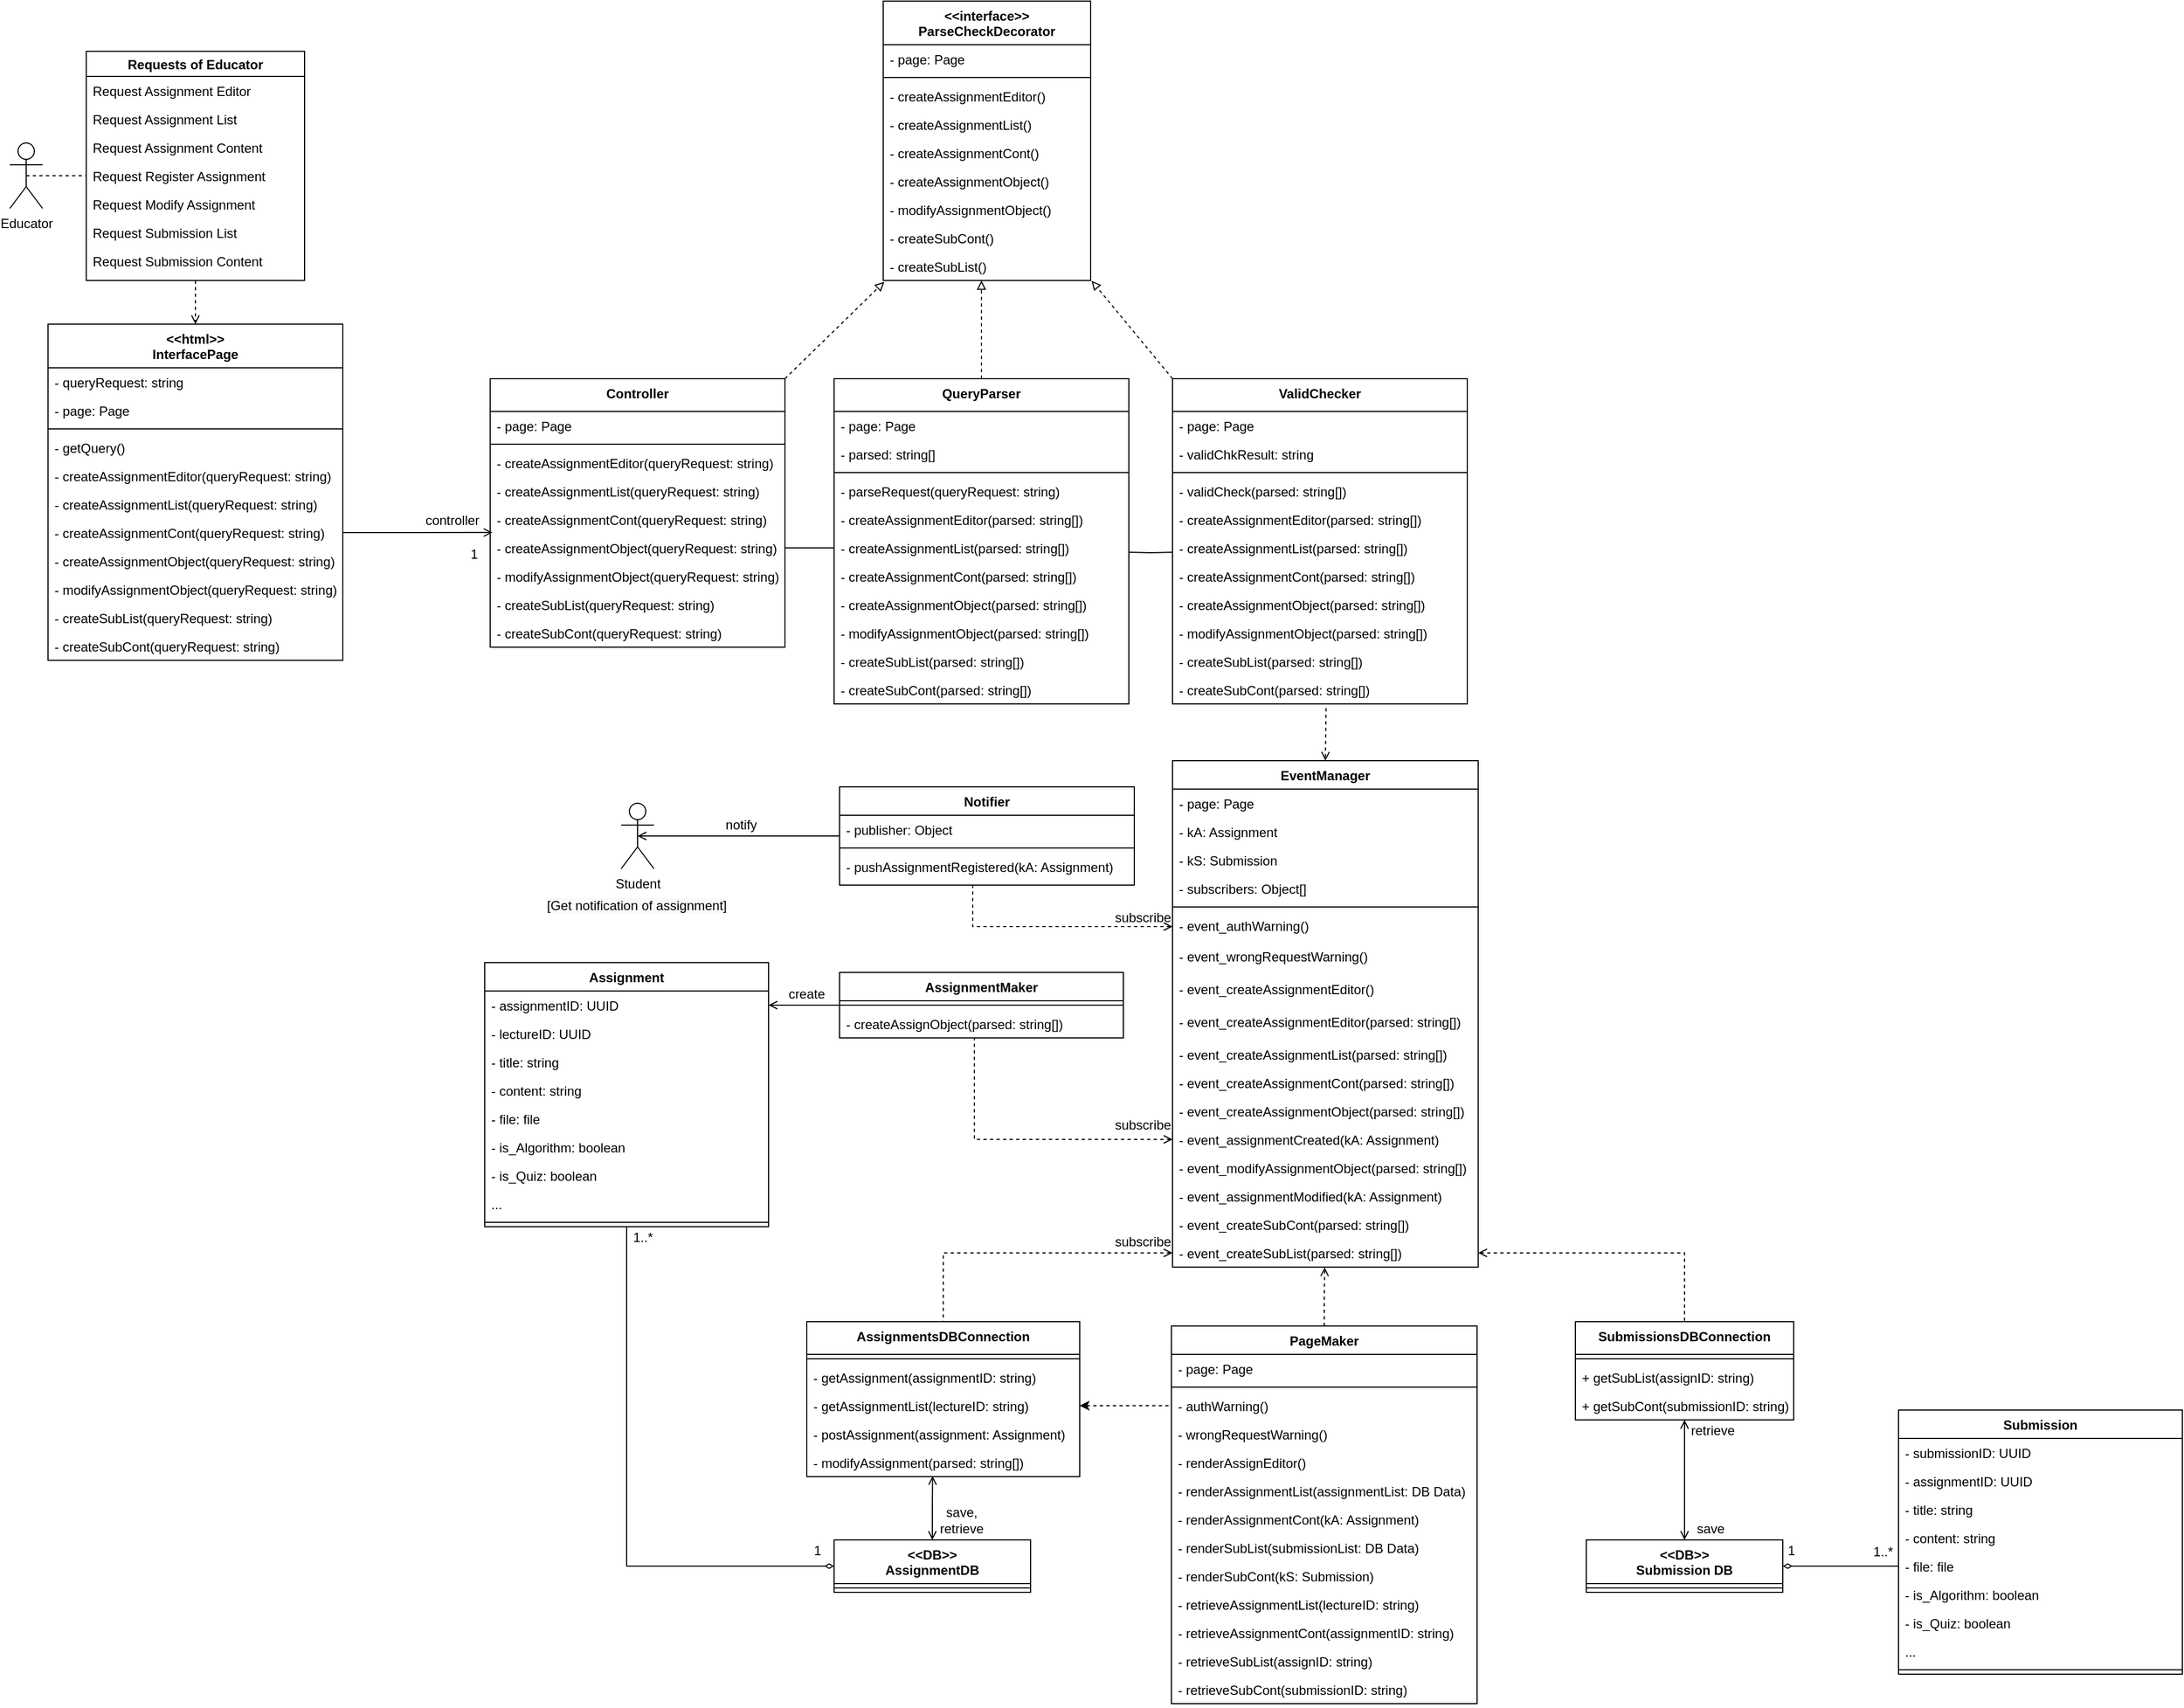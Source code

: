 <mxfile version="14.6.13" type="device"><diagram id="YKQjZgMVosB-LIqgm27k" name="Page-1"><mxGraphModel dx="1038" dy="580" grid="1" gridSize="10" guides="1" tooltips="1" connect="1" arrows="1" fold="1" page="1" pageScale="1" pageWidth="827" pageHeight="1169" background="#FFFFFF" math="0" shadow="0"><root><mxCell id="0"/><mxCell id="1" parent="0"/><mxCell id="OreXchUpHHDiPypTaM_0-38" value="" style="group" vertex="1" connectable="0" parent="1"><mxGeometry x="20" y="76" width="270" height="210" as="geometry"/></mxCell><mxCell id="OreXchUpHHDiPypTaM_0-17" value="Educator" style="shape=umlActor;verticalLabelPosition=bottom;verticalAlign=top;html=1;outlineConnect=0;" vertex="1" parent="OreXchUpHHDiPypTaM_0-38"><mxGeometry y="84" width="30" height="60" as="geometry"/></mxCell><mxCell id="OreXchUpHHDiPypTaM_0-22" value="Requests of Educator" style="swimlane;" vertex="1" parent="OreXchUpHHDiPypTaM_0-38"><mxGeometry x="70" width="200" height="210" as="geometry"/></mxCell><mxCell id="OreXchUpHHDiPypTaM_0-25" value="Request Assignment Editor" style="text;strokeColor=none;fillColor=none;align=left;verticalAlign=top;spacingLeft=4;spacingRight=4;overflow=hidden;rotatable=0;points=[[0,0.5],[1,0.5]];portConstraint=eastwest;" vertex="1" parent="OreXchUpHHDiPypTaM_0-22"><mxGeometry y="23" width="180" height="26" as="geometry"/></mxCell><mxCell id="OreXchUpHHDiPypTaM_0-29" value="Request Assignment List" style="text;strokeColor=none;fillColor=none;align=left;verticalAlign=top;spacingLeft=4;spacingRight=4;overflow=hidden;rotatable=0;points=[[0,0.5],[1,0.5]];portConstraint=eastwest;" vertex="1" parent="OreXchUpHHDiPypTaM_0-22"><mxGeometry y="49" width="180" height="26" as="geometry"/></mxCell><mxCell id="OreXchUpHHDiPypTaM_0-30" value="Request Assignment Content" style="text;strokeColor=none;fillColor=none;align=left;verticalAlign=top;spacingLeft=4;spacingRight=4;overflow=hidden;rotatable=0;points=[[0,0.5],[1,0.5]];portConstraint=eastwest;" vertex="1" parent="OreXchUpHHDiPypTaM_0-22"><mxGeometry y="75" width="180" height="26" as="geometry"/></mxCell><mxCell id="OreXchUpHHDiPypTaM_0-32" value="Request Modify Assignment" style="text;strokeColor=none;fillColor=none;align=left;verticalAlign=top;spacingLeft=4;spacingRight=4;overflow=hidden;rotatable=0;points=[[0,0.5],[1,0.5]];portConstraint=eastwest;" vertex="1" parent="OreXchUpHHDiPypTaM_0-22"><mxGeometry y="127" width="180" height="26" as="geometry"/></mxCell><mxCell id="OreXchUpHHDiPypTaM_0-33" value="Request Submission List" style="text;strokeColor=none;fillColor=none;align=left;verticalAlign=top;spacingLeft=4;spacingRight=4;overflow=hidden;rotatable=0;points=[[0,0.5],[1,0.5]];portConstraint=eastwest;" vertex="1" parent="OreXchUpHHDiPypTaM_0-22"><mxGeometry y="153" width="180" height="26" as="geometry"/></mxCell><mxCell id="OreXchUpHHDiPypTaM_0-34" value="Request Submission Content" style="text;strokeColor=none;fillColor=none;align=left;verticalAlign=top;spacingLeft=4;spacingRight=4;overflow=hidden;rotatable=0;points=[[0,0.5],[1,0.5]];portConstraint=eastwest;" vertex="1" parent="OreXchUpHHDiPypTaM_0-22"><mxGeometry y="179" width="180" height="26" as="geometry"/></mxCell><mxCell id="OreXchUpHHDiPypTaM_0-35" value="Request Register Assignment" style="text;strokeColor=none;fillColor=none;align=left;verticalAlign=top;spacingLeft=4;spacingRight=4;overflow=hidden;rotatable=0;points=[[0,0.5],[1,0.5]];portConstraint=eastwest;" vertex="1" parent="OreXchUpHHDiPypTaM_0-22"><mxGeometry y="101" width="180" height="26" as="geometry"/></mxCell><mxCell id="OreXchUpHHDiPypTaM_0-36" style="edgeStyle=orthogonalEdgeStyle;rounded=0;orthogonalLoop=1;jettySize=auto;html=1;exitX=0.5;exitY=0.5;exitDx=0;exitDy=0;exitPerimeter=0;endArrow=none;endFill=0;dashed=1;" edge="1" parent="OreXchUpHHDiPypTaM_0-38" source="OreXchUpHHDiPypTaM_0-17" target="OreXchUpHHDiPypTaM_0-35"><mxGeometry relative="1" as="geometry"/></mxCell><mxCell id="OreXchUpHHDiPypTaM_0-67" value="&lt;&lt;html&gt;&gt;&#10;InterfacePage" style="swimlane;fontStyle=1;align=center;verticalAlign=top;childLayout=stackLayout;horizontal=1;startSize=40;horizontalStack=0;resizeParent=1;resizeParentMax=0;resizeLast=0;collapsible=1;marginBottom=0;" vertex="1" parent="1"><mxGeometry x="55" y="326" width="270" height="308" as="geometry"/></mxCell><mxCell id="OreXchUpHHDiPypTaM_0-68" value="- queryRequest: string" style="text;strokeColor=none;fillColor=none;align=left;verticalAlign=top;spacingLeft=4;spacingRight=4;overflow=hidden;rotatable=0;points=[[0,0.5],[1,0.5]];portConstraint=eastwest;" vertex="1" parent="OreXchUpHHDiPypTaM_0-67"><mxGeometry y="40" width="270" height="26" as="geometry"/></mxCell><mxCell id="OreXchUpHHDiPypTaM_0-69" value="- page: Page" style="text;strokeColor=none;fillColor=none;align=left;verticalAlign=top;spacingLeft=4;spacingRight=4;overflow=hidden;rotatable=0;points=[[0,0.5],[1,0.5]];portConstraint=eastwest;" vertex="1" parent="OreXchUpHHDiPypTaM_0-67"><mxGeometry y="66" width="270" height="26" as="geometry"/></mxCell><mxCell id="OreXchUpHHDiPypTaM_0-70" value="" style="line;strokeWidth=1;fillColor=none;align=left;verticalAlign=middle;spacingTop=-1;spacingLeft=3;spacingRight=3;rotatable=0;labelPosition=right;points=[];portConstraint=eastwest;" vertex="1" parent="OreXchUpHHDiPypTaM_0-67"><mxGeometry y="92" width="270" height="8" as="geometry"/></mxCell><mxCell id="OreXchUpHHDiPypTaM_0-71" value="- getQuery()" style="text;strokeColor=none;fillColor=none;align=left;verticalAlign=top;spacingLeft=4;spacingRight=4;overflow=hidden;rotatable=0;points=[[0,0.5],[1,0.5]];portConstraint=eastwest;" vertex="1" parent="OreXchUpHHDiPypTaM_0-67"><mxGeometry y="100" width="270" height="26" as="geometry"/></mxCell><mxCell id="OreXchUpHHDiPypTaM_0-72" value="- createAssignmentEditor(queryRequest: string)" style="text;strokeColor=none;fillColor=none;align=left;verticalAlign=top;spacingLeft=4;spacingRight=4;overflow=hidden;rotatable=0;points=[[0,0.5],[1,0.5]];portConstraint=eastwest;" vertex="1" parent="OreXchUpHHDiPypTaM_0-67"><mxGeometry y="126" width="270" height="26" as="geometry"/></mxCell><mxCell id="OreXchUpHHDiPypTaM_0-74" value="- createAssignmentList(queryRequest: string)" style="text;strokeColor=none;fillColor=none;align=left;verticalAlign=top;spacingLeft=4;spacingRight=4;overflow=hidden;rotatable=0;points=[[0,0.5],[1,0.5]];portConstraint=eastwest;" vertex="1" parent="OreXchUpHHDiPypTaM_0-67"><mxGeometry y="152" width="270" height="26" as="geometry"/></mxCell><mxCell id="OreXchUpHHDiPypTaM_0-75" value="- createAssignmentCont(queryRequest: string)" style="text;strokeColor=none;fillColor=none;align=left;verticalAlign=top;spacingLeft=4;spacingRight=4;overflow=hidden;rotatable=0;points=[[0,0.5],[1,0.5]];portConstraint=eastwest;" vertex="1" parent="OreXchUpHHDiPypTaM_0-67"><mxGeometry y="178" width="270" height="26" as="geometry"/></mxCell><mxCell id="OreXchUpHHDiPypTaM_0-76" value="- createAssignmentObject(queryRequest: string)" style="text;strokeColor=none;fillColor=none;align=left;verticalAlign=top;spacingLeft=4;spacingRight=4;overflow=hidden;rotatable=0;points=[[0,0.5],[1,0.5]];portConstraint=eastwest;" vertex="1" parent="OreXchUpHHDiPypTaM_0-67"><mxGeometry y="204" width="270" height="26" as="geometry"/></mxCell><mxCell id="OreXchUpHHDiPypTaM_0-81" value="- modifyAssignmentObject(queryRequest: string)" style="text;strokeColor=none;fillColor=none;align=left;verticalAlign=top;spacingLeft=4;spacingRight=4;overflow=hidden;rotatable=0;points=[[0,0.5],[1,0.5]];portConstraint=eastwest;" vertex="1" parent="OreXchUpHHDiPypTaM_0-67"><mxGeometry y="230" width="270" height="26" as="geometry"/></mxCell><mxCell id="OreXchUpHHDiPypTaM_0-80" value="- createSubList(queryRequest: string)" style="text;strokeColor=none;fillColor=none;align=left;verticalAlign=top;spacingLeft=4;spacingRight=4;overflow=hidden;rotatable=0;points=[[0,0.5],[1,0.5]];portConstraint=eastwest;" vertex="1" parent="OreXchUpHHDiPypTaM_0-67"><mxGeometry y="256" width="270" height="26" as="geometry"/></mxCell><mxCell id="OreXchUpHHDiPypTaM_0-79" value="- createSubCont(queryRequest: string)" style="text;strokeColor=none;fillColor=none;align=left;verticalAlign=top;spacingLeft=4;spacingRight=4;overflow=hidden;rotatable=0;points=[[0,0.5],[1,0.5]];portConstraint=eastwest;" vertex="1" parent="OreXchUpHHDiPypTaM_0-67"><mxGeometry y="282" width="270" height="26" as="geometry"/></mxCell><mxCell id="OreXchUpHHDiPypTaM_0-84" style="edgeStyle=orthogonalEdgeStyle;rounded=0;orthogonalLoop=1;jettySize=auto;html=1;exitX=0.5;exitY=1;exitDx=0;exitDy=0;entryX=0.5;entryY=0;entryDx=0;entryDy=0;dashed=1;endArrow=open;endFill=0;" edge="1" parent="1" source="OreXchUpHHDiPypTaM_0-22" target="OreXchUpHHDiPypTaM_0-67"><mxGeometry relative="1" as="geometry"/></mxCell><mxCell id="OreXchUpHHDiPypTaM_0-259" style="rounded=0;orthogonalLoop=1;jettySize=auto;html=1;exitX=1;exitY=0;exitDx=0;exitDy=0;entryX=0.005;entryY=1.048;entryDx=0;entryDy=0;entryPerimeter=0;endArrow=block;endFill=0;dashed=1;" edge="1" parent="1" source="OreXchUpHHDiPypTaM_0-108" target="OreXchUpHHDiPypTaM_0-183"><mxGeometry relative="1" as="geometry"/></mxCell><mxCell id="OreXchUpHHDiPypTaM_0-108" value="Controller" style="swimlane;fontStyle=1;align=center;verticalAlign=top;childLayout=stackLayout;horizontal=1;startSize=30;horizontalStack=0;resizeParent=1;resizeParentMax=0;resizeLast=0;collapsible=1;marginBottom=0;" vertex="1" parent="1"><mxGeometry x="460" y="376" width="270" height="246" as="geometry"><mxRectangle x="270" y="650" width="90" height="30" as="alternateBounds"/></mxGeometry></mxCell><mxCell id="OreXchUpHHDiPypTaM_0-110" value="- page: Page" style="text;strokeColor=none;fillColor=none;align=left;verticalAlign=top;spacingLeft=4;spacingRight=4;overflow=hidden;rotatable=0;points=[[0,0.5],[1,0.5]];portConstraint=eastwest;" vertex="1" parent="OreXchUpHHDiPypTaM_0-108"><mxGeometry y="30" width="270" height="26" as="geometry"/></mxCell><mxCell id="OreXchUpHHDiPypTaM_0-111" value="" style="line;strokeWidth=1;fillColor=none;align=left;verticalAlign=middle;spacingTop=-1;spacingLeft=3;spacingRight=3;rotatable=0;labelPosition=right;points=[];portConstraint=eastwest;" vertex="1" parent="OreXchUpHHDiPypTaM_0-108"><mxGeometry y="56" width="270" height="8" as="geometry"/></mxCell><mxCell id="OreXchUpHHDiPypTaM_0-113" value="- createAssignmentEditor(queryRequest: string)" style="text;strokeColor=none;fillColor=none;align=left;verticalAlign=top;spacingLeft=4;spacingRight=4;overflow=hidden;rotatable=0;points=[[0,0.5],[1,0.5]];portConstraint=eastwest;" vertex="1" parent="OreXchUpHHDiPypTaM_0-108"><mxGeometry y="64" width="270" height="26" as="geometry"/></mxCell><mxCell id="OreXchUpHHDiPypTaM_0-114" value="- createAssignmentList(queryRequest: string)" style="text;strokeColor=none;fillColor=none;align=left;verticalAlign=top;spacingLeft=4;spacingRight=4;overflow=hidden;rotatable=0;points=[[0,0.5],[1,0.5]];portConstraint=eastwest;" vertex="1" parent="OreXchUpHHDiPypTaM_0-108"><mxGeometry y="90" width="270" height="26" as="geometry"/></mxCell><mxCell id="OreXchUpHHDiPypTaM_0-115" value="- createAssignmentCont(queryRequest: string)" style="text;strokeColor=none;fillColor=none;align=left;verticalAlign=top;spacingLeft=4;spacingRight=4;overflow=hidden;rotatable=0;points=[[0,0.5],[1,0.5]];portConstraint=eastwest;" vertex="1" parent="OreXchUpHHDiPypTaM_0-108"><mxGeometry y="116" width="270" height="26" as="geometry"/></mxCell><mxCell id="OreXchUpHHDiPypTaM_0-116" value="- createAssignmentObject(queryRequest: string)" style="text;strokeColor=none;fillColor=none;align=left;verticalAlign=top;spacingLeft=4;spacingRight=4;overflow=hidden;rotatable=0;points=[[0,0.5],[1,0.5]];portConstraint=eastwest;" vertex="1" parent="OreXchUpHHDiPypTaM_0-108"><mxGeometry y="142" width="270" height="26" as="geometry"/></mxCell><mxCell id="OreXchUpHHDiPypTaM_0-117" value="- modifyAssignmentObject(queryRequest: string)" style="text;strokeColor=none;fillColor=none;align=left;verticalAlign=top;spacingLeft=4;spacingRight=4;overflow=hidden;rotatable=0;points=[[0,0.5],[1,0.5]];portConstraint=eastwest;" vertex="1" parent="OreXchUpHHDiPypTaM_0-108"><mxGeometry y="168" width="270" height="26" as="geometry"/></mxCell><mxCell id="OreXchUpHHDiPypTaM_0-118" value="- createSubList(queryRequest: string)" style="text;strokeColor=none;fillColor=none;align=left;verticalAlign=top;spacingLeft=4;spacingRight=4;overflow=hidden;rotatable=0;points=[[0,0.5],[1,0.5]];portConstraint=eastwest;" vertex="1" parent="OreXchUpHHDiPypTaM_0-108"><mxGeometry y="194" width="270" height="26" as="geometry"/></mxCell><mxCell id="OreXchUpHHDiPypTaM_0-119" value="- createSubCont(queryRequest: string)" style="text;strokeColor=none;fillColor=none;align=left;verticalAlign=top;spacingLeft=4;spacingRight=4;overflow=hidden;rotatable=0;points=[[0,0.5],[1,0.5]];portConstraint=eastwest;" vertex="1" parent="OreXchUpHHDiPypTaM_0-108"><mxGeometry y="220" width="270" height="26" as="geometry"/></mxCell><mxCell id="OreXchUpHHDiPypTaM_0-260" style="edgeStyle=none;rounded=0;orthogonalLoop=1;jettySize=auto;html=1;exitX=0.5;exitY=0;exitDx=0;exitDy=0;dashed=1;endArrow=block;endFill=0;" edge="1" parent="1" source="OreXchUpHHDiPypTaM_0-127"><mxGeometry relative="1" as="geometry"><mxPoint x="910" y="286" as="targetPoint"/></mxGeometry></mxCell><mxCell id="OreXchUpHHDiPypTaM_0-127" value="QueryParser" style="swimlane;fontStyle=1;align=center;verticalAlign=top;childLayout=stackLayout;horizontal=1;startSize=30;horizontalStack=0;resizeParent=1;resizeParentMax=0;resizeLast=0;collapsible=1;marginBottom=0;" vertex="1" parent="1"><mxGeometry x="775" y="376" width="270" height="298" as="geometry"><mxRectangle x="270" y="650" width="90" height="30" as="alternateBounds"/></mxGeometry></mxCell><mxCell id="OreXchUpHHDiPypTaM_0-128" value="- page: Page" style="text;strokeColor=none;fillColor=none;align=left;verticalAlign=top;spacingLeft=4;spacingRight=4;overflow=hidden;rotatable=0;points=[[0,0.5],[1,0.5]];portConstraint=eastwest;" vertex="1" parent="OreXchUpHHDiPypTaM_0-127"><mxGeometry y="30" width="270" height="26" as="geometry"/></mxCell><mxCell id="OreXchUpHHDiPypTaM_0-138" value="- parsed: string[]" style="text;strokeColor=none;fillColor=none;align=left;verticalAlign=top;spacingLeft=4;spacingRight=4;overflow=hidden;rotatable=0;points=[[0,0.5],[1,0.5]];portConstraint=eastwest;" vertex="1" parent="OreXchUpHHDiPypTaM_0-127"><mxGeometry y="56" width="270" height="26" as="geometry"/></mxCell><mxCell id="OreXchUpHHDiPypTaM_0-129" value="" style="line;strokeWidth=1;fillColor=none;align=left;verticalAlign=middle;spacingTop=-1;spacingLeft=3;spacingRight=3;rotatable=0;labelPosition=right;points=[];portConstraint=eastwest;" vertex="1" parent="OreXchUpHHDiPypTaM_0-127"><mxGeometry y="82" width="270" height="8" as="geometry"/></mxCell><mxCell id="OreXchUpHHDiPypTaM_0-139" value="- parseRequest(queryRequest: string)" style="text;strokeColor=none;fillColor=none;align=left;verticalAlign=top;spacingLeft=4;spacingRight=4;overflow=hidden;rotatable=0;points=[[0,0.5],[1,0.5]];portConstraint=eastwest;" vertex="1" parent="OreXchUpHHDiPypTaM_0-127"><mxGeometry y="90" width="270" height="26" as="geometry"/></mxCell><mxCell id="OreXchUpHHDiPypTaM_0-130" value="- createAssignmentEditor(parsed: string[])" style="text;strokeColor=none;fillColor=none;align=left;verticalAlign=top;spacingLeft=4;spacingRight=4;overflow=hidden;rotatable=0;points=[[0,0.5],[1,0.5]];portConstraint=eastwest;" vertex="1" parent="OreXchUpHHDiPypTaM_0-127"><mxGeometry y="116" width="270" height="26" as="geometry"/></mxCell><mxCell id="OreXchUpHHDiPypTaM_0-131" value="- createAssignmentList(parsed: string[])" style="text;strokeColor=none;fillColor=none;align=left;verticalAlign=top;spacingLeft=4;spacingRight=4;overflow=hidden;rotatable=0;points=[[0,0.5],[1,0.5]];portConstraint=eastwest;" vertex="1" parent="OreXchUpHHDiPypTaM_0-127"><mxGeometry y="142" width="270" height="26" as="geometry"/></mxCell><mxCell id="OreXchUpHHDiPypTaM_0-132" value="- createAssignmentCont(parsed: string[])" style="text;strokeColor=none;fillColor=none;align=left;verticalAlign=top;spacingLeft=4;spacingRight=4;overflow=hidden;rotatable=0;points=[[0,0.5],[1,0.5]];portConstraint=eastwest;" vertex="1" parent="OreXchUpHHDiPypTaM_0-127"><mxGeometry y="168" width="270" height="26" as="geometry"/></mxCell><mxCell id="OreXchUpHHDiPypTaM_0-133" value="- createAssignmentObject(parsed: string[])" style="text;strokeColor=none;fillColor=none;align=left;verticalAlign=top;spacingLeft=4;spacingRight=4;overflow=hidden;rotatable=0;points=[[0,0.5],[1,0.5]];portConstraint=eastwest;" vertex="1" parent="OreXchUpHHDiPypTaM_0-127"><mxGeometry y="194" width="270" height="26" as="geometry"/></mxCell><mxCell id="OreXchUpHHDiPypTaM_0-134" value="- modifyAssignmentObject(parsed: string[])" style="text;strokeColor=none;fillColor=none;align=left;verticalAlign=top;spacingLeft=4;spacingRight=4;overflow=hidden;rotatable=0;points=[[0,0.5],[1,0.5]];portConstraint=eastwest;" vertex="1" parent="OreXchUpHHDiPypTaM_0-127"><mxGeometry y="220" width="270" height="26" as="geometry"/></mxCell><mxCell id="OreXchUpHHDiPypTaM_0-135" value="- createSubList(parsed: string[])" style="text;strokeColor=none;fillColor=none;align=left;verticalAlign=top;spacingLeft=4;spacingRight=4;overflow=hidden;rotatable=0;points=[[0,0.5],[1,0.5]];portConstraint=eastwest;" vertex="1" parent="OreXchUpHHDiPypTaM_0-127"><mxGeometry y="246" width="270" height="26" as="geometry"/></mxCell><mxCell id="OreXchUpHHDiPypTaM_0-136" value="- createSubCont(parsed: string[])" style="text;strokeColor=none;fillColor=none;align=left;verticalAlign=top;spacingLeft=4;spacingRight=4;overflow=hidden;rotatable=0;points=[[0,0.5],[1,0.5]];portConstraint=eastwest;" vertex="1" parent="OreXchUpHHDiPypTaM_0-127"><mxGeometry y="272" width="270" height="26" as="geometry"/></mxCell><mxCell id="OreXchUpHHDiPypTaM_0-261" style="edgeStyle=none;rounded=0;orthogonalLoop=1;jettySize=auto;html=1;exitX=0;exitY=0;exitDx=0;exitDy=0;entryX=1.005;entryY=1.011;entryDx=0;entryDy=0;entryPerimeter=0;dashed=1;endArrow=block;endFill=0;" edge="1" parent="1" source="OreXchUpHHDiPypTaM_0-152" target="OreXchUpHHDiPypTaM_0-183"><mxGeometry relative="1" as="geometry"/></mxCell><mxCell id="OreXchUpHHDiPypTaM_0-152" value="ValidChecker" style="swimlane;fontStyle=1;align=center;verticalAlign=top;childLayout=stackLayout;horizontal=1;startSize=30;horizontalStack=0;resizeParent=1;resizeParentMax=0;resizeLast=0;collapsible=1;marginBottom=0;" vertex="1" parent="1"><mxGeometry x="1085" y="376" width="270" height="298" as="geometry"><mxRectangle x="270" y="650" width="90" height="30" as="alternateBounds"/></mxGeometry></mxCell><mxCell id="OreXchUpHHDiPypTaM_0-153" value="- page: Page" style="text;strokeColor=none;fillColor=none;align=left;verticalAlign=top;spacingLeft=4;spacingRight=4;overflow=hidden;rotatable=0;points=[[0,0.5],[1,0.5]];portConstraint=eastwest;" vertex="1" parent="OreXchUpHHDiPypTaM_0-152"><mxGeometry y="30" width="270" height="26" as="geometry"/></mxCell><mxCell id="OreXchUpHHDiPypTaM_0-164" value="- validChkResult: string" style="text;strokeColor=none;fillColor=none;align=left;verticalAlign=top;spacingLeft=4;spacingRight=4;overflow=hidden;rotatable=0;points=[[0,0.5],[1,0.5]];portConstraint=eastwest;" vertex="1" parent="OreXchUpHHDiPypTaM_0-152"><mxGeometry y="56" width="270" height="26" as="geometry"/></mxCell><mxCell id="OreXchUpHHDiPypTaM_0-155" value="" style="line;strokeWidth=1;fillColor=none;align=left;verticalAlign=middle;spacingTop=-1;spacingLeft=3;spacingRight=3;rotatable=0;labelPosition=right;points=[];portConstraint=eastwest;" vertex="1" parent="OreXchUpHHDiPypTaM_0-152"><mxGeometry y="82" width="270" height="8" as="geometry"/></mxCell><mxCell id="OreXchUpHHDiPypTaM_0-165" value="- validCheck(parsed: string[])" style="text;strokeColor=none;fillColor=none;align=left;verticalAlign=top;spacingLeft=4;spacingRight=4;overflow=hidden;rotatable=0;points=[[0,0.5],[1,0.5]];portConstraint=eastwest;" vertex="1" parent="OreXchUpHHDiPypTaM_0-152"><mxGeometry y="90" width="270" height="26" as="geometry"/></mxCell><mxCell id="OreXchUpHHDiPypTaM_0-157" value="- createAssignmentEditor(parsed: string[])" style="text;strokeColor=none;fillColor=none;align=left;verticalAlign=top;spacingLeft=4;spacingRight=4;overflow=hidden;rotatable=0;points=[[0,0.5],[1,0.5]];portConstraint=eastwest;" vertex="1" parent="OreXchUpHHDiPypTaM_0-152"><mxGeometry y="116" width="270" height="26" as="geometry"/></mxCell><mxCell id="OreXchUpHHDiPypTaM_0-158" value="- createAssignmentList(parsed: string[])" style="text;strokeColor=none;fillColor=none;align=left;verticalAlign=top;spacingLeft=4;spacingRight=4;overflow=hidden;rotatable=0;points=[[0,0.5],[1,0.5]];portConstraint=eastwest;" vertex="1" parent="OreXchUpHHDiPypTaM_0-152"><mxGeometry y="142" width="270" height="26" as="geometry"/></mxCell><mxCell id="OreXchUpHHDiPypTaM_0-159" value="- createAssignmentCont(parsed: string[])" style="text;strokeColor=none;fillColor=none;align=left;verticalAlign=top;spacingLeft=4;spacingRight=4;overflow=hidden;rotatable=0;points=[[0,0.5],[1,0.5]];portConstraint=eastwest;" vertex="1" parent="OreXchUpHHDiPypTaM_0-152"><mxGeometry y="168" width="270" height="26" as="geometry"/></mxCell><mxCell id="OreXchUpHHDiPypTaM_0-160" value="- createAssignmentObject(parsed: string[])" style="text;strokeColor=none;fillColor=none;align=left;verticalAlign=top;spacingLeft=4;spacingRight=4;overflow=hidden;rotatable=0;points=[[0,0.5],[1,0.5]];portConstraint=eastwest;" vertex="1" parent="OreXchUpHHDiPypTaM_0-152"><mxGeometry y="194" width="270" height="26" as="geometry"/></mxCell><mxCell id="OreXchUpHHDiPypTaM_0-161" value="- modifyAssignmentObject(parsed: string[])" style="text;strokeColor=none;fillColor=none;align=left;verticalAlign=top;spacingLeft=4;spacingRight=4;overflow=hidden;rotatable=0;points=[[0,0.5],[1,0.5]];portConstraint=eastwest;" vertex="1" parent="OreXchUpHHDiPypTaM_0-152"><mxGeometry y="220" width="270" height="26" as="geometry"/></mxCell><mxCell id="OreXchUpHHDiPypTaM_0-162" value="- createSubList(parsed: string[])" style="text;strokeColor=none;fillColor=none;align=left;verticalAlign=top;spacingLeft=4;spacingRight=4;overflow=hidden;rotatable=0;points=[[0,0.5],[1,0.5]];portConstraint=eastwest;" vertex="1" parent="OreXchUpHHDiPypTaM_0-152"><mxGeometry y="246" width="270" height="26" as="geometry"/></mxCell><mxCell id="OreXchUpHHDiPypTaM_0-163" value="- createSubCont(parsed: string[])" style="text;strokeColor=none;fillColor=none;align=left;verticalAlign=top;spacingLeft=4;spacingRight=4;overflow=hidden;rotatable=0;points=[[0,0.5],[1,0.5]];portConstraint=eastwest;" vertex="1" parent="OreXchUpHHDiPypTaM_0-152"><mxGeometry y="272" width="270" height="26" as="geometry"/></mxCell><mxCell id="OreXchUpHHDiPypTaM_0-166" value="&lt;&lt;interface&gt;&gt;&#10;ParseCheckDecorator" style="swimlane;fontStyle=1;align=center;verticalAlign=top;childLayout=stackLayout;horizontal=1;startSize=40;horizontalStack=0;resizeParent=1;resizeParentMax=0;resizeLast=0;collapsible=1;marginBottom=0;" vertex="1" parent="1"><mxGeometry x="820" y="30" width="190" height="256" as="geometry"/></mxCell><mxCell id="OreXchUpHHDiPypTaM_0-167" value="- page: Page" style="text;strokeColor=none;fillColor=none;align=left;verticalAlign=top;spacingLeft=4;spacingRight=4;overflow=hidden;rotatable=0;points=[[0,0.5],[1,0.5]];portConstraint=eastwest;" vertex="1" parent="OreXchUpHHDiPypTaM_0-166"><mxGeometry y="40" width="190" height="26" as="geometry"/></mxCell><mxCell id="OreXchUpHHDiPypTaM_0-168" value="" style="line;strokeWidth=1;fillColor=none;align=left;verticalAlign=middle;spacingTop=-1;spacingLeft=3;spacingRight=3;rotatable=0;labelPosition=right;points=[];portConstraint=eastwest;" vertex="1" parent="OreXchUpHHDiPypTaM_0-166"><mxGeometry y="66" width="190" height="8" as="geometry"/></mxCell><mxCell id="OreXchUpHHDiPypTaM_0-178" value="- createAssignmentEditor()" style="text;strokeColor=none;fillColor=none;align=left;verticalAlign=top;spacingLeft=4;spacingRight=4;overflow=hidden;rotatable=0;points=[[0,0.5],[1,0.5]];portConstraint=eastwest;" vertex="1" parent="OreXchUpHHDiPypTaM_0-166"><mxGeometry y="74" width="190" height="26" as="geometry"/></mxCell><mxCell id="OreXchUpHHDiPypTaM_0-179" value="- createAssignmentList()" style="text;strokeColor=none;fillColor=none;align=left;verticalAlign=top;spacingLeft=4;spacingRight=4;overflow=hidden;rotatable=0;points=[[0,0.5],[1,0.5]];portConstraint=eastwest;" vertex="1" parent="OreXchUpHHDiPypTaM_0-166"><mxGeometry y="100" width="190" height="26" as="geometry"/></mxCell><mxCell id="OreXchUpHHDiPypTaM_0-180" value="- createAssignmentCont()" style="text;strokeColor=none;fillColor=none;align=left;verticalAlign=top;spacingLeft=4;spacingRight=4;overflow=hidden;rotatable=0;points=[[0,0.5],[1,0.5]];portConstraint=eastwest;" vertex="1" parent="OreXchUpHHDiPypTaM_0-166"><mxGeometry y="126" width="190" height="26" as="geometry"/></mxCell><mxCell id="OreXchUpHHDiPypTaM_0-181" value="- createAssignmentObject()" style="text;strokeColor=none;fillColor=none;align=left;verticalAlign=top;spacingLeft=4;spacingRight=4;overflow=hidden;rotatable=0;points=[[0,0.5],[1,0.5]];portConstraint=eastwest;" vertex="1" parent="OreXchUpHHDiPypTaM_0-166"><mxGeometry y="152" width="190" height="26" as="geometry"/></mxCell><mxCell id="OreXchUpHHDiPypTaM_0-182" value="- modifyAssignmentObject()" style="text;strokeColor=none;fillColor=none;align=left;verticalAlign=top;spacingLeft=4;spacingRight=4;overflow=hidden;rotatable=0;points=[[0,0.5],[1,0.5]];portConstraint=eastwest;" vertex="1" parent="OreXchUpHHDiPypTaM_0-166"><mxGeometry y="178" width="190" height="26" as="geometry"/></mxCell><mxCell id="OreXchUpHHDiPypTaM_0-184" value="- createSubCont()" style="text;strokeColor=none;fillColor=none;align=left;verticalAlign=top;spacingLeft=4;spacingRight=4;overflow=hidden;rotatable=0;points=[[0,0.5],[1,0.5]];portConstraint=eastwest;" vertex="1" parent="OreXchUpHHDiPypTaM_0-166"><mxGeometry y="204" width="190" height="26" as="geometry"/></mxCell><mxCell id="OreXchUpHHDiPypTaM_0-183" value="- createSubList()" style="text;strokeColor=none;fillColor=none;align=left;verticalAlign=top;spacingLeft=4;spacingRight=4;overflow=hidden;rotatable=0;points=[[0,0.5],[1,0.5]];portConstraint=eastwest;" vertex="1" parent="OreXchUpHHDiPypTaM_0-166"><mxGeometry y="230" width="190" height="26" as="geometry"/></mxCell><mxCell id="OreXchUpHHDiPypTaM_0-262" style="edgeStyle=none;rounded=0;orthogonalLoop=1;jettySize=auto;html=1;exitX=0.521;exitY=1.147;exitDx=0;exitDy=0;dashed=1;endArrow=open;endFill=0;exitPerimeter=0;entryX=0.5;entryY=0;entryDx=0;entryDy=0;" edge="1" parent="1" source="OreXchUpHHDiPypTaM_0-163" target="OreXchUpHHDiPypTaM_0-185"><mxGeometry relative="1" as="geometry"><mxPoint x="1310" y="696" as="targetPoint"/></mxGeometry></mxCell><mxCell id="OreXchUpHHDiPypTaM_0-185" value="EventManager" style="swimlane;fontStyle=1;align=center;verticalAlign=top;childLayout=stackLayout;horizontal=1;startSize=26;horizontalStack=0;resizeParent=1;resizeParentMax=0;resizeLast=0;collapsible=1;marginBottom=0;" vertex="1" parent="1"><mxGeometry x="1085" y="726" width="280" height="464" as="geometry"/></mxCell><mxCell id="OreXchUpHHDiPypTaM_0-186" value="- page: Page" style="text;strokeColor=none;fillColor=none;align=left;verticalAlign=top;spacingLeft=4;spacingRight=4;overflow=hidden;rotatable=0;points=[[0,0.5],[1,0.5]];portConstraint=eastwest;" vertex="1" parent="OreXchUpHHDiPypTaM_0-185"><mxGeometry y="26" width="280" height="26" as="geometry"/></mxCell><mxCell id="OreXchUpHHDiPypTaM_0-188" value="- kA: Assignment" style="text;strokeColor=none;fillColor=none;align=left;verticalAlign=top;spacingLeft=4;spacingRight=4;overflow=hidden;rotatable=0;points=[[0,0.5],[1,0.5]];portConstraint=eastwest;" vertex="1" parent="OreXchUpHHDiPypTaM_0-185"><mxGeometry y="52" width="280" height="26" as="geometry"/></mxCell><mxCell id="OreXchUpHHDiPypTaM_0-200" value="- kS: Submission" style="text;strokeColor=none;fillColor=none;align=left;verticalAlign=top;spacingLeft=4;spacingRight=4;overflow=hidden;rotatable=0;points=[[0,0.5],[1,0.5]];portConstraint=eastwest;" vertex="1" parent="OreXchUpHHDiPypTaM_0-185"><mxGeometry y="78" width="280" height="26" as="geometry"/></mxCell><mxCell id="OreXchUpHHDiPypTaM_0-189" value="- subscribers: Object[]" style="text;strokeColor=none;fillColor=none;align=left;verticalAlign=top;spacingLeft=4;spacingRight=4;overflow=hidden;rotatable=0;points=[[0,0.5],[1,0.5]];portConstraint=eastwest;" vertex="1" parent="OreXchUpHHDiPypTaM_0-185"><mxGeometry y="104" width="280" height="26" as="geometry"/></mxCell><mxCell id="OreXchUpHHDiPypTaM_0-190" value="" style="line;strokeWidth=1;fillColor=none;align=left;verticalAlign=middle;spacingTop=-1;spacingLeft=3;spacingRight=3;rotatable=0;labelPosition=right;points=[];portConstraint=eastwest;" vertex="1" parent="OreXchUpHHDiPypTaM_0-185"><mxGeometry y="130" width="280" height="8" as="geometry"/></mxCell><mxCell id="OreXchUpHHDiPypTaM_0-192" value="- event_authWarning()" style="text;strokeColor=none;fillColor=none;align=left;verticalAlign=top;spacingLeft=4;spacingRight=4;overflow=hidden;rotatable=0;points=[[0,0.5],[1,0.5]];portConstraint=eastwest;" vertex="1" parent="OreXchUpHHDiPypTaM_0-185"><mxGeometry y="138" width="280" height="28" as="geometry"/></mxCell><mxCell id="OreXchUpHHDiPypTaM_0-193" value="- event_wrongRequestWarning()" style="text;strokeColor=none;fillColor=none;align=left;verticalAlign=top;spacingLeft=4;spacingRight=4;overflow=hidden;rotatable=0;points=[[0,0.5],[1,0.5]];portConstraint=eastwest;" vertex="1" parent="OreXchUpHHDiPypTaM_0-185"><mxGeometry y="166" width="280" height="30" as="geometry"/></mxCell><mxCell id="OreXchUpHHDiPypTaM_0-194" value="- event_createAssignmentEditor()" style="text;strokeColor=none;fillColor=none;align=left;verticalAlign=top;spacingLeft=4;spacingRight=4;overflow=hidden;rotatable=0;points=[[0,0.5],[1,0.5]];portConstraint=eastwest;" vertex="1" parent="OreXchUpHHDiPypTaM_0-185"><mxGeometry y="196" width="280" height="30" as="geometry"/></mxCell><mxCell id="OreXchUpHHDiPypTaM_0-203" value="- event_createAssignmentEditor(parsed: string[])" style="text;strokeColor=none;fillColor=none;align=left;verticalAlign=top;spacingLeft=4;spacingRight=4;overflow=hidden;rotatable=0;points=[[0,0.5],[1,0.5]];portConstraint=eastwest;" vertex="1" parent="OreXchUpHHDiPypTaM_0-185"><mxGeometry y="226" width="280" height="30" as="geometry"/></mxCell><mxCell id="OreXchUpHHDiPypTaM_0-201" value="- event_createAssignmentList(parsed: string[])" style="text;strokeColor=none;fillColor=none;align=left;verticalAlign=top;spacingLeft=4;spacingRight=4;overflow=hidden;rotatable=0;points=[[0,0.5],[1,0.5]];portConstraint=eastwest;" vertex="1" parent="OreXchUpHHDiPypTaM_0-185"><mxGeometry y="256" width="280" height="26" as="geometry"/></mxCell><mxCell id="OreXchUpHHDiPypTaM_0-202" value="- event_createAssignmentCont(parsed: string[])" style="text;strokeColor=none;fillColor=none;align=left;verticalAlign=top;spacingLeft=4;spacingRight=4;overflow=hidden;rotatable=0;points=[[0,0.5],[1,0.5]];portConstraint=eastwest;" vertex="1" parent="OreXchUpHHDiPypTaM_0-185"><mxGeometry y="282" width="280" height="26" as="geometry"/></mxCell><mxCell id="OreXchUpHHDiPypTaM_0-198" value="- event_createAssignmentObject(parsed: string[])" style="text;strokeColor=none;fillColor=none;align=left;verticalAlign=top;spacingLeft=4;spacingRight=4;overflow=hidden;rotatable=0;points=[[0,0.5],[1,0.5]];portConstraint=eastwest;" vertex="1" parent="OreXchUpHHDiPypTaM_0-185"><mxGeometry y="308" width="280" height="26" as="geometry"/></mxCell><mxCell id="OreXchUpHHDiPypTaM_0-199" value="- event_assignmentCreated(kA: Assignment)" style="text;strokeColor=none;fillColor=none;align=left;verticalAlign=top;spacingLeft=4;spacingRight=4;overflow=hidden;rotatable=0;points=[[0,0.5],[1,0.5]];portConstraint=eastwest;" vertex="1" parent="OreXchUpHHDiPypTaM_0-185"><mxGeometry y="334" width="280" height="26" as="geometry"/></mxCell><mxCell id="OreXchUpHHDiPypTaM_0-204" value="- event_modifyAssignmentObject(parsed: string[])" style="text;strokeColor=none;fillColor=none;align=left;verticalAlign=top;spacingLeft=4;spacingRight=4;overflow=hidden;rotatable=0;points=[[0,0.5],[1,0.5]];portConstraint=eastwest;" vertex="1" parent="OreXchUpHHDiPypTaM_0-185"><mxGeometry y="360" width="280" height="26" as="geometry"/></mxCell><mxCell id="OreXchUpHHDiPypTaM_0-205" value="- event_assignmentModified(kA: Assignment)" style="text;strokeColor=none;fillColor=none;align=left;verticalAlign=top;spacingLeft=4;spacingRight=4;overflow=hidden;rotatable=0;points=[[0,0.5],[1,0.5]];portConstraint=eastwest;" vertex="1" parent="OreXchUpHHDiPypTaM_0-185"><mxGeometry y="386" width="280" height="26" as="geometry"/></mxCell><mxCell id="OreXchUpHHDiPypTaM_0-206" value="- event_createSubCont(parsed: string[])" style="text;strokeColor=none;fillColor=none;align=left;verticalAlign=top;spacingLeft=4;spacingRight=4;overflow=hidden;rotatable=0;points=[[0,0.5],[1,0.5]];portConstraint=eastwest;" vertex="1" parent="OreXchUpHHDiPypTaM_0-185"><mxGeometry y="412" width="280" height="26" as="geometry"/></mxCell><mxCell id="OreXchUpHHDiPypTaM_0-207" value="- event_createSubList(parsed: string[])" style="text;strokeColor=none;fillColor=none;align=left;verticalAlign=top;spacingLeft=4;spacingRight=4;overflow=hidden;rotatable=0;points=[[0,0.5],[1,0.5]];portConstraint=eastwest;" vertex="1" parent="OreXchUpHHDiPypTaM_0-185"><mxGeometry y="438" width="280" height="26" as="geometry"/></mxCell><mxCell id="OreXchUpHHDiPypTaM_0-311" style="edgeStyle=orthogonalEdgeStyle;rounded=0;orthogonalLoop=1;jettySize=auto;html=1;exitX=0.5;exitY=0;exitDx=0;exitDy=0;entryX=0.461;entryY=0.977;entryDx=0;entryDy=0;entryPerimeter=0;startArrow=open;startFill=0;endArrow=open;endFill=0;" edge="1" parent="1" source="OreXchUpHHDiPypTaM_0-215" target="OreXchUpHHDiPypTaM_0-268"><mxGeometry relative="1" as="geometry"/></mxCell><mxCell id="OreXchUpHHDiPypTaM_0-215" value="&lt;&lt;DB&gt;&gt;&#10;AssignmentDB" style="swimlane;fontStyle=1;align=center;verticalAlign=top;childLayout=stackLayout;horizontal=1;startSize=40;horizontalStack=0;resizeParent=1;resizeParentMax=0;resizeLast=0;collapsible=1;marginBottom=0;" vertex="1" parent="1"><mxGeometry x="775" y="1440" width="180" height="48" as="geometry"/></mxCell><mxCell id="OreXchUpHHDiPypTaM_0-216" value="" style="line;strokeWidth=1;fillColor=none;align=left;verticalAlign=middle;spacingTop=-1;spacingLeft=3;spacingRight=3;rotatable=0;labelPosition=right;points=[];portConstraint=eastwest;" vertex="1" parent="OreXchUpHHDiPypTaM_0-215"><mxGeometry y="40" width="180" height="8" as="geometry"/></mxCell><mxCell id="OreXchUpHHDiPypTaM_0-291" style="edgeStyle=orthogonalEdgeStyle;rounded=0;orthogonalLoop=1;jettySize=auto;html=1;exitX=0;exitY=0.5;exitDx=0;exitDy=0;entryX=0.5;entryY=0.5;entryDx=0;entryDy=0;entryPerimeter=0;startArrow=none;startFill=0;endArrow=open;endFill=0;" edge="1" parent="1" source="OreXchUpHHDiPypTaM_0-224" target="OreXchUpHHDiPypTaM_0-286"><mxGeometry relative="1" as="geometry"/></mxCell><mxCell id="OreXchUpHHDiPypTaM_0-224" value="Notifier" style="swimlane;fontStyle=1;align=center;verticalAlign=top;childLayout=stackLayout;horizontal=1;startSize=26;horizontalStack=0;resizeParent=1;resizeParentMax=0;resizeLast=0;collapsible=1;marginBottom=0;" vertex="1" parent="1"><mxGeometry x="780" y="750" width="270" height="90" as="geometry"/></mxCell><mxCell id="OreXchUpHHDiPypTaM_0-320" value="- publisher: Object" style="text;strokeColor=none;fillColor=none;align=left;verticalAlign=top;spacingLeft=4;spacingRight=4;overflow=hidden;rotatable=0;points=[[0,0.5],[1,0.5]];portConstraint=eastwest;" vertex="1" parent="OreXchUpHHDiPypTaM_0-224"><mxGeometry y="26" width="270" height="26" as="geometry"/></mxCell><mxCell id="OreXchUpHHDiPypTaM_0-225" value="" style="line;strokeWidth=1;fillColor=none;align=left;verticalAlign=middle;spacingTop=-1;spacingLeft=3;spacingRight=3;rotatable=0;labelPosition=right;points=[];portConstraint=eastwest;" vertex="1" parent="OreXchUpHHDiPypTaM_0-224"><mxGeometry y="52" width="270" height="8" as="geometry"/></mxCell><mxCell id="OreXchUpHHDiPypTaM_0-322" value="- pushAssignmentRegistered(kA: Assignment)" style="text;strokeColor=none;fillColor=none;align=left;verticalAlign=top;spacingLeft=4;spacingRight=4;overflow=hidden;rotatable=0;points=[[0,0.5],[1,0.5]];portConstraint=eastwest;" vertex="1" parent="OreXchUpHHDiPypTaM_0-224"><mxGeometry y="60" width="270" height="30" as="geometry"/></mxCell><mxCell id="OreXchUpHHDiPypTaM_0-308" style="edgeStyle=orthogonalEdgeStyle;rounded=0;orthogonalLoop=1;jettySize=auto;html=1;exitX=0.5;exitY=0;exitDx=0;exitDy=0;entryX=0.498;entryY=1.008;entryDx=0;entryDy=0;entryPerimeter=0;dashed=1;startArrow=none;startFill=0;endArrow=open;endFill=0;" edge="1" parent="1" source="OreXchUpHHDiPypTaM_0-240" target="OreXchUpHHDiPypTaM_0-207"><mxGeometry relative="1" as="geometry"/></mxCell><mxCell id="OreXchUpHHDiPypTaM_0-240" value="PageMaker" style="swimlane;fontStyle=1;align=center;verticalAlign=top;childLayout=stackLayout;horizontal=1;startSize=26;horizontalStack=0;resizeParent=1;resizeParentMax=0;resizeLast=0;collapsible=1;marginBottom=0;" vertex="1" parent="1"><mxGeometry x="1084" y="1244" width="280" height="346" as="geometry"/></mxCell><mxCell id="OreXchUpHHDiPypTaM_0-241" value="- page: Page" style="text;strokeColor=none;fillColor=none;align=left;verticalAlign=top;spacingLeft=4;spacingRight=4;overflow=hidden;rotatable=0;points=[[0,0.5],[1,0.5]];portConstraint=eastwest;" vertex="1" parent="OreXchUpHHDiPypTaM_0-240"><mxGeometry y="26" width="280" height="26" as="geometry"/></mxCell><mxCell id="OreXchUpHHDiPypTaM_0-242" value="" style="line;strokeWidth=1;fillColor=none;align=left;verticalAlign=middle;spacingTop=-1;spacingLeft=3;spacingRight=3;rotatable=0;labelPosition=right;points=[];portConstraint=eastwest;" vertex="1" parent="OreXchUpHHDiPypTaM_0-240"><mxGeometry y="52" width="280" height="8" as="geometry"/></mxCell><mxCell id="OreXchUpHHDiPypTaM_0-243" value="- authWarning()" style="text;strokeColor=none;fillColor=none;align=left;verticalAlign=top;spacingLeft=4;spacingRight=4;overflow=hidden;rotatable=0;points=[[0,0.5],[1,0.5]];portConstraint=eastwest;" vertex="1" parent="OreXchUpHHDiPypTaM_0-240"><mxGeometry y="60" width="280" height="26" as="geometry"/></mxCell><mxCell id="OreXchUpHHDiPypTaM_0-244" value="- wrongRequestWarning()" style="text;strokeColor=none;fillColor=none;align=left;verticalAlign=top;spacingLeft=4;spacingRight=4;overflow=hidden;rotatable=0;points=[[0,0.5],[1,0.5]];portConstraint=eastwest;" vertex="1" parent="OreXchUpHHDiPypTaM_0-240"><mxGeometry y="86" width="280" height="26" as="geometry"/></mxCell><mxCell id="OreXchUpHHDiPypTaM_0-245" value="- renderAssignEditor()" style="text;strokeColor=none;fillColor=none;align=left;verticalAlign=top;spacingLeft=4;spacingRight=4;overflow=hidden;rotatable=0;points=[[0,0.5],[1,0.5]];portConstraint=eastwest;" vertex="1" parent="OreXchUpHHDiPypTaM_0-240"><mxGeometry y="112" width="280" height="26" as="geometry"/></mxCell><mxCell id="OreXchUpHHDiPypTaM_0-246" value="- renderAssignmentList(assignmentList: DB Data)" style="text;strokeColor=none;fillColor=none;align=left;verticalAlign=top;spacingLeft=4;spacingRight=4;overflow=hidden;rotatable=0;points=[[0,0.5],[1,0.5]];portConstraint=eastwest;" vertex="1" parent="OreXchUpHHDiPypTaM_0-240"><mxGeometry y="138" width="280" height="26" as="geometry"/></mxCell><mxCell id="OreXchUpHHDiPypTaM_0-247" value="- renderAssignmentCont(kA: Assignment)" style="text;strokeColor=none;fillColor=none;align=left;verticalAlign=top;spacingLeft=4;spacingRight=4;overflow=hidden;rotatable=0;points=[[0,0.5],[1,0.5]];portConstraint=eastwest;" vertex="1" parent="OreXchUpHHDiPypTaM_0-240"><mxGeometry y="164" width="280" height="26" as="geometry"/></mxCell><mxCell id="OreXchUpHHDiPypTaM_0-248" value="- renderSubList(submissionList: DB Data)" style="text;strokeColor=none;fillColor=none;align=left;verticalAlign=top;spacingLeft=4;spacingRight=4;overflow=hidden;rotatable=0;points=[[0,0.5],[1,0.5]];portConstraint=eastwest;" vertex="1" parent="OreXchUpHHDiPypTaM_0-240"><mxGeometry y="190" width="280" height="26" as="geometry"/></mxCell><mxCell id="OreXchUpHHDiPypTaM_0-249" value="- renderSubCont(kS: Submission)" style="text;strokeColor=none;fillColor=none;align=left;verticalAlign=top;spacingLeft=4;spacingRight=4;overflow=hidden;rotatable=0;points=[[0,0.5],[1,0.5]];portConstraint=eastwest;" vertex="1" parent="OreXchUpHHDiPypTaM_0-240"><mxGeometry y="216" width="280" height="26" as="geometry"/></mxCell><mxCell id="OreXchUpHHDiPypTaM_0-250" value="- retrieveAssignmentList(lectureID: string)" style="text;strokeColor=none;fillColor=none;align=left;verticalAlign=top;spacingLeft=4;spacingRight=4;overflow=hidden;rotatable=0;points=[[0,0.5],[1,0.5]];portConstraint=eastwest;" vertex="1" parent="OreXchUpHHDiPypTaM_0-240"><mxGeometry y="242" width="280" height="26" as="geometry"/></mxCell><mxCell id="OreXchUpHHDiPypTaM_0-251" value="- retrieveAssignmentCont(assignmentID: string)" style="text;strokeColor=none;fillColor=none;align=left;verticalAlign=top;spacingLeft=4;spacingRight=4;overflow=hidden;rotatable=0;points=[[0,0.5],[1,0.5]];portConstraint=eastwest;" vertex="1" parent="OreXchUpHHDiPypTaM_0-240"><mxGeometry y="268" width="280" height="26" as="geometry"/></mxCell><mxCell id="OreXchUpHHDiPypTaM_0-252" value="- retrieveSubList(assignID: string)" style="text;strokeColor=none;fillColor=none;align=left;verticalAlign=top;spacingLeft=4;spacingRight=4;overflow=hidden;rotatable=0;points=[[0,0.5],[1,0.5]];portConstraint=eastwest;" vertex="1" parent="OreXchUpHHDiPypTaM_0-240"><mxGeometry y="294" width="280" height="26" as="geometry"/></mxCell><mxCell id="OreXchUpHHDiPypTaM_0-253" value="- retrieveSubCont(submissionID: string)" style="text;strokeColor=none;fillColor=none;align=left;verticalAlign=top;spacingLeft=4;spacingRight=4;overflow=hidden;rotatable=0;points=[[0,0.5],[1,0.5]];portConstraint=eastwest;" vertex="1" parent="OreXchUpHHDiPypTaM_0-240"><mxGeometry y="320" width="280" height="26" as="geometry"/></mxCell><mxCell id="OreXchUpHHDiPypTaM_0-254" style="edgeStyle=orthogonalEdgeStyle;rounded=0;orthogonalLoop=1;jettySize=auto;html=1;exitX=1;exitY=0.5;exitDx=0;exitDy=0;entryX=0.008;entryY=-0.043;entryDx=0;entryDy=0;entryPerimeter=0;endArrow=open;endFill=0;" edge="1" parent="1" source="OreXchUpHHDiPypTaM_0-75" target="OreXchUpHHDiPypTaM_0-116"><mxGeometry relative="1" as="geometry"/></mxCell><mxCell id="OreXchUpHHDiPypTaM_0-255" value="controller" style="text;html=1;align=center;verticalAlign=middle;resizable=0;points=[];autosize=1;strokeColor=none;" vertex="1" parent="1"><mxGeometry x="390" y="496" width="70" height="20" as="geometry"/></mxCell><mxCell id="OreXchUpHHDiPypTaM_0-256" value="1" style="text;html=1;align=center;verticalAlign=middle;resizable=0;points=[];autosize=1;strokeColor=none;" vertex="1" parent="1"><mxGeometry x="435" y="527" width="20" height="20" as="geometry"/></mxCell><mxCell id="OreXchUpHHDiPypTaM_0-257" style="edgeStyle=orthogonalEdgeStyle;rounded=0;orthogonalLoop=1;jettySize=auto;html=1;exitX=1;exitY=0.5;exitDx=0;exitDy=0;entryX=0;entryY=0.5;entryDx=0;entryDy=0;endArrow=none;endFill=0;" edge="1" parent="1" source="OreXchUpHHDiPypTaM_0-116" target="OreXchUpHHDiPypTaM_0-131"><mxGeometry relative="1" as="geometry"/></mxCell><mxCell id="OreXchUpHHDiPypTaM_0-258" style="edgeStyle=orthogonalEdgeStyle;rounded=0;orthogonalLoop=1;jettySize=auto;html=1;exitX=1;exitY=0.5;exitDx=0;exitDy=0;entryX=0;entryY=0.5;entryDx=0;entryDy=0;endArrow=none;endFill=0;" edge="1" parent="1"><mxGeometry relative="1" as="geometry"><mxPoint x="1045" y="535" as="sourcePoint"/><mxPoint x="1085" y="535" as="targetPoint"/></mxGeometry></mxCell><mxCell id="OreXchUpHHDiPypTaM_0-263" value="AssignmentsDBConnection" style="swimlane;fontStyle=1;align=center;verticalAlign=top;childLayout=stackLayout;horizontal=1;startSize=30;horizontalStack=0;resizeParent=1;resizeParentMax=0;resizeLast=0;collapsible=1;marginBottom=0;" vertex="1" parent="1"><mxGeometry x="750" y="1240" width="250" height="142" as="geometry"/></mxCell><mxCell id="OreXchUpHHDiPypTaM_0-264" value="" style="line;strokeWidth=1;fillColor=none;align=left;verticalAlign=middle;spacingTop=-1;spacingLeft=3;spacingRight=3;rotatable=0;labelPosition=right;points=[];portConstraint=eastwest;" vertex="1" parent="OreXchUpHHDiPypTaM_0-263"><mxGeometry y="30" width="250" height="8" as="geometry"/></mxCell><mxCell id="OreXchUpHHDiPypTaM_0-265" value="- getAssignment(assignmentID: string)" style="text;strokeColor=none;fillColor=none;align=left;verticalAlign=top;spacingLeft=4;spacingRight=4;overflow=hidden;rotatable=0;points=[[0,0.5],[1,0.5]];portConstraint=eastwest;" vertex="1" parent="OreXchUpHHDiPypTaM_0-263"><mxGeometry y="38" width="250" height="26" as="geometry"/></mxCell><mxCell id="OreXchUpHHDiPypTaM_0-266" value="- getAssignmentList(lectureID: string)" style="text;strokeColor=none;fillColor=none;align=left;verticalAlign=top;spacingLeft=4;spacingRight=4;overflow=hidden;rotatable=0;points=[[0,0.5],[1,0.5]];portConstraint=eastwest;" vertex="1" parent="OreXchUpHHDiPypTaM_0-263"><mxGeometry y="64" width="250" height="26" as="geometry"/></mxCell><mxCell id="OreXchUpHHDiPypTaM_0-267" value="- postAssignment(assignment: Assignment)" style="text;strokeColor=none;fillColor=none;align=left;verticalAlign=top;spacingLeft=4;spacingRight=4;overflow=hidden;rotatable=0;points=[[0,0.5],[1,0.5]];portConstraint=eastwest;" vertex="1" parent="OreXchUpHHDiPypTaM_0-263"><mxGeometry y="90" width="250" height="26" as="geometry"/></mxCell><mxCell id="OreXchUpHHDiPypTaM_0-268" value="- modifyAssignment(parsed: string[])" style="text;strokeColor=none;fillColor=none;align=left;verticalAlign=top;spacingLeft=4;spacingRight=4;overflow=hidden;rotatable=0;points=[[0,0.5],[1,0.5]];portConstraint=eastwest;" vertex="1" parent="OreXchUpHHDiPypTaM_0-263"><mxGeometry y="116" width="250" height="26" as="geometry"/></mxCell><mxCell id="OreXchUpHHDiPypTaM_0-269" value="&lt;&lt;DB&gt;&gt;&#10;Submission DB" style="swimlane;fontStyle=1;align=center;verticalAlign=top;childLayout=stackLayout;horizontal=1;startSize=40;horizontalStack=0;resizeParent=1;resizeParentMax=0;resizeLast=0;collapsible=1;marginBottom=0;" vertex="1" parent="1"><mxGeometry x="1464" y="1440" width="180" height="48" as="geometry"/></mxCell><mxCell id="OreXchUpHHDiPypTaM_0-270" value="" style="line;strokeWidth=1;fillColor=none;align=left;verticalAlign=middle;spacingTop=-1;spacingLeft=3;spacingRight=3;rotatable=0;labelPosition=right;points=[];portConstraint=eastwest;" vertex="1" parent="OreXchUpHHDiPypTaM_0-269"><mxGeometry y="40" width="180" height="8" as="geometry"/></mxCell><mxCell id="OreXchUpHHDiPypTaM_0-271" value="SubmissionsDBConnection" style="swimlane;fontStyle=1;align=center;verticalAlign=top;childLayout=stackLayout;horizontal=1;startSize=30;horizontalStack=0;resizeParent=1;resizeParentMax=0;resizeLast=0;collapsible=1;marginBottom=0;" vertex="1" parent="1"><mxGeometry x="1454" y="1240" width="200" height="90" as="geometry"/></mxCell><mxCell id="OreXchUpHHDiPypTaM_0-272" value="" style="line;strokeWidth=1;fillColor=none;align=left;verticalAlign=middle;spacingTop=-1;spacingLeft=3;spacingRight=3;rotatable=0;labelPosition=right;points=[];portConstraint=eastwest;" vertex="1" parent="OreXchUpHHDiPypTaM_0-271"><mxGeometry y="30" width="200" height="8" as="geometry"/></mxCell><mxCell id="OreXchUpHHDiPypTaM_0-273" value="+ getSubList(assignID: string)" style="text;strokeColor=none;fillColor=none;align=left;verticalAlign=top;spacingLeft=4;spacingRight=4;overflow=hidden;rotatable=0;points=[[0,0.5],[1,0.5]];portConstraint=eastwest;" vertex="1" parent="OreXchUpHHDiPypTaM_0-271"><mxGeometry y="38" width="200" height="26" as="geometry"/></mxCell><mxCell id="OreXchUpHHDiPypTaM_0-274" value="+ getSubCont(submissionID: string)" style="text;strokeColor=none;fillColor=none;align=left;verticalAlign=top;spacingLeft=4;spacingRight=4;overflow=hidden;rotatable=0;points=[[0,0.5],[1,0.5]];portConstraint=eastwest;" vertex="1" parent="OreXchUpHHDiPypTaM_0-271"><mxGeometry y="64" width="200" height="26" as="geometry"/></mxCell><mxCell id="OreXchUpHHDiPypTaM_0-288" value="" style="group" vertex="1" connectable="0" parent="1"><mxGeometry x="510" y="765" width="200" height="110" as="geometry"/></mxCell><mxCell id="OreXchUpHHDiPypTaM_0-286" value="Student" style="shape=umlActor;verticalLabelPosition=bottom;verticalAlign=top;html=1;outlineConnect=0;" vertex="1" parent="OreXchUpHHDiPypTaM_0-288"><mxGeometry x="70" width="30" height="60" as="geometry"/></mxCell><mxCell id="OreXchUpHHDiPypTaM_0-287" value="&lt;span style=&quot;color: rgb(0 , 0 , 0) ; font-family: &amp;#34;helvetica&amp;#34; ; font-size: 12px ; font-style: normal ; font-weight: 400 ; letter-spacing: normal ; text-align: left ; text-indent: 0px ; text-transform: none ; word-spacing: 0px ; background-color: rgb(248 , 249 , 250) ; display: inline ; float: none&quot;&gt;[Get notification of assignment]&lt;/span&gt;" style="text;whiteSpace=wrap;html=1;" vertex="1" parent="OreXchUpHHDiPypTaM_0-288"><mxGeometry y="80" width="180" height="30" as="geometry"/></mxCell><mxCell id="OreXchUpHHDiPypTaM_0-292" value="notify" style="text;html=1;strokeColor=none;fillColor=none;align=center;verticalAlign=middle;whiteSpace=wrap;rounded=0;" vertex="1" parent="OreXchUpHHDiPypTaM_0-288"><mxGeometry x="160" y="10" width="40" height="20" as="geometry"/></mxCell><mxCell id="OreXchUpHHDiPypTaM_0-323" style="edgeStyle=orthogonalEdgeStyle;rounded=0;orthogonalLoop=1;jettySize=auto;html=1;exitX=0;exitY=0.5;exitDx=0;exitDy=0;entryX=1;entryY=0.5;entryDx=0;entryDy=0;startArrow=none;startFill=0;endArrow=open;endFill=0;" edge="1" parent="1" source="OreXchUpHHDiPypTaM_0-293" target="OreXchUpHHDiPypTaM_0-297"><mxGeometry relative="1" as="geometry"/></mxCell><mxCell id="OreXchUpHHDiPypTaM_0-293" value="AssignmentMaker" style="swimlane;fontStyle=1;align=center;verticalAlign=top;childLayout=stackLayout;horizontal=1;startSize=26;horizontalStack=0;resizeParent=1;resizeParentMax=0;resizeLast=0;collapsible=1;marginBottom=0;" vertex="1" parent="1"><mxGeometry x="780" y="920" width="260" height="60" as="geometry"/></mxCell><mxCell id="OreXchUpHHDiPypTaM_0-294" value="" style="line;strokeWidth=1;fillColor=none;align=left;verticalAlign=middle;spacingTop=-1;spacingLeft=3;spacingRight=3;rotatable=0;labelPosition=right;points=[];portConstraint=eastwest;" vertex="1" parent="OreXchUpHHDiPypTaM_0-293"><mxGeometry y="26" width="260" height="8" as="geometry"/></mxCell><mxCell id="OreXchUpHHDiPypTaM_0-295" value="- createAssignObject(parsed: string[])" style="text;strokeColor=none;fillColor=none;align=left;verticalAlign=top;spacingLeft=4;spacingRight=4;overflow=hidden;rotatable=0;points=[[0,0.5],[1,0.5]];portConstraint=eastwest;" vertex="1" parent="OreXchUpHHDiPypTaM_0-293"><mxGeometry y="34" width="260" height="26" as="geometry"/></mxCell><mxCell id="OreXchUpHHDiPypTaM_0-296" value="Assignment" style="swimlane;fontStyle=1;align=center;verticalAlign=top;childLayout=stackLayout;horizontal=1;startSize=26;horizontalStack=0;resizeParent=1;resizeParentMax=0;resizeLast=0;collapsible=1;marginBottom=0;" vertex="1" parent="1"><mxGeometry x="455" y="911" width="260" height="242" as="geometry"/></mxCell><mxCell id="OreXchUpHHDiPypTaM_0-297" value="- assignmentID: UUID&#10;" style="text;strokeColor=none;fillColor=none;align=left;verticalAlign=top;spacingLeft=4;spacingRight=4;overflow=hidden;rotatable=0;points=[[0,0.5],[1,0.5]];portConstraint=eastwest;" vertex="1" parent="OreXchUpHHDiPypTaM_0-296"><mxGeometry y="26" width="260" height="26" as="geometry"/></mxCell><mxCell id="OreXchUpHHDiPypTaM_0-298" value="- lectureID: UUID&#10;" style="text;strokeColor=none;fillColor=none;align=left;verticalAlign=top;spacingLeft=4;spacingRight=4;overflow=hidden;rotatable=0;points=[[0,0.5],[1,0.5]];portConstraint=eastwest;" vertex="1" parent="OreXchUpHHDiPypTaM_0-296"><mxGeometry y="52" width="260" height="26" as="geometry"/></mxCell><mxCell id="OreXchUpHHDiPypTaM_0-299" value="- title: string&#10;" style="text;strokeColor=none;fillColor=none;align=left;verticalAlign=top;spacingLeft=4;spacingRight=4;overflow=hidden;rotatable=0;points=[[0,0.5],[1,0.5]];portConstraint=eastwest;" vertex="1" parent="OreXchUpHHDiPypTaM_0-296"><mxGeometry y="78" width="260" height="26" as="geometry"/></mxCell><mxCell id="OreXchUpHHDiPypTaM_0-300" value="- content: string&#10;" style="text;strokeColor=none;fillColor=none;align=left;verticalAlign=top;spacingLeft=4;spacingRight=4;overflow=hidden;rotatable=0;points=[[0,0.5],[1,0.5]];portConstraint=eastwest;" vertex="1" parent="OreXchUpHHDiPypTaM_0-296"><mxGeometry y="104" width="260" height="26" as="geometry"/></mxCell><mxCell id="OreXchUpHHDiPypTaM_0-301" value="- file: file&#10;" style="text;strokeColor=none;fillColor=none;align=left;verticalAlign=top;spacingLeft=4;spacingRight=4;overflow=hidden;rotatable=0;points=[[0,0.5],[1,0.5]];portConstraint=eastwest;" vertex="1" parent="OreXchUpHHDiPypTaM_0-296"><mxGeometry y="130" width="260" height="26" as="geometry"/></mxCell><mxCell id="OreXchUpHHDiPypTaM_0-302" value="- is_Algorithm: boolean&#10;" style="text;strokeColor=none;fillColor=none;align=left;verticalAlign=top;spacingLeft=4;spacingRight=4;overflow=hidden;rotatable=0;points=[[0,0.5],[1,0.5]];portConstraint=eastwest;" vertex="1" parent="OreXchUpHHDiPypTaM_0-296"><mxGeometry y="156" width="260" height="26" as="geometry"/></mxCell><mxCell id="OreXchUpHHDiPypTaM_0-303" value="- is_Quiz: boolean&#10;" style="text;strokeColor=none;fillColor=none;align=left;verticalAlign=top;spacingLeft=4;spacingRight=4;overflow=hidden;rotatable=0;points=[[0,0.5],[1,0.5]];portConstraint=eastwest;" vertex="1" parent="OreXchUpHHDiPypTaM_0-296"><mxGeometry y="182" width="260" height="26" as="geometry"/></mxCell><mxCell id="OreXchUpHHDiPypTaM_0-304" value="..." style="text;strokeColor=none;fillColor=none;align=left;verticalAlign=top;spacingLeft=4;spacingRight=4;overflow=hidden;rotatable=0;points=[[0,0.5],[1,0.5]];portConstraint=eastwest;" vertex="1" parent="OreXchUpHHDiPypTaM_0-296"><mxGeometry y="208" width="260" height="26" as="geometry"/></mxCell><mxCell id="OreXchUpHHDiPypTaM_0-305" value="" style="line;strokeWidth=1;fillColor=none;align=left;verticalAlign=middle;spacingTop=-1;spacingLeft=3;spacingRight=3;rotatable=0;labelPosition=right;points=[];portConstraint=eastwest;" vertex="1" parent="OreXchUpHHDiPypTaM_0-296"><mxGeometry y="234" width="260" height="8" as="geometry"/></mxCell><mxCell id="OreXchUpHHDiPypTaM_0-306" style="edgeStyle=orthogonalEdgeStyle;rounded=0;orthogonalLoop=1;jettySize=auto;html=1;exitX=0;exitY=0.5;exitDx=0;exitDy=0;entryX=0.452;entryY=0.985;entryDx=0;entryDy=0;entryPerimeter=0;startArrow=open;startFill=0;endArrow=none;endFill=0;dashed=1;" edge="1" parent="1" source="OreXchUpHHDiPypTaM_0-192" target="OreXchUpHHDiPypTaM_0-322"><mxGeometry relative="1" as="geometry"><mxPoint x="900.12" y="862" as="targetPoint"/></mxGeometry></mxCell><mxCell id="OreXchUpHHDiPypTaM_0-307" style="edgeStyle=orthogonalEdgeStyle;rounded=0;orthogonalLoop=1;jettySize=auto;html=1;exitX=0;exitY=0.5;exitDx=0;exitDy=0;entryX=0.475;entryY=1.023;entryDx=0;entryDy=0;entryPerimeter=0;dashed=1;startArrow=open;startFill=0;endArrow=none;endFill=0;" edge="1" parent="1" source="OreXchUpHHDiPypTaM_0-199" target="OreXchUpHHDiPypTaM_0-295"><mxGeometry relative="1" as="geometry"/></mxCell><mxCell id="OreXchUpHHDiPypTaM_0-309" style="edgeStyle=orthogonalEdgeStyle;rounded=0;orthogonalLoop=1;jettySize=auto;html=1;exitX=0;exitY=0.5;exitDx=0;exitDy=0;entryX=0.5;entryY=0;entryDx=0;entryDy=0;dashed=1;startArrow=open;startFill=0;endArrow=none;endFill=0;" edge="1" parent="1" source="OreXchUpHHDiPypTaM_0-207" target="OreXchUpHHDiPypTaM_0-263"><mxGeometry relative="1" as="geometry"/></mxCell><mxCell id="OreXchUpHHDiPypTaM_0-310" style="edgeStyle=orthogonalEdgeStyle;rounded=0;orthogonalLoop=1;jettySize=auto;html=1;exitX=1;exitY=0.5;exitDx=0;exitDy=0;entryX=0.5;entryY=0;entryDx=0;entryDy=0;dashed=1;startArrow=open;startFill=0;endArrow=none;endFill=0;" edge="1" parent="1" source="OreXchUpHHDiPypTaM_0-207" target="OreXchUpHHDiPypTaM_0-271"><mxGeometry relative="1" as="geometry"/></mxCell><mxCell id="OreXchUpHHDiPypTaM_0-313" value="save, retrieve" style="text;html=1;strokeColor=none;fillColor=none;align=center;verticalAlign=middle;whiteSpace=wrap;rounded=0;" vertex="1" parent="1"><mxGeometry x="872" y="1412" width="40" height="20" as="geometry"/></mxCell><mxCell id="OreXchUpHHDiPypTaM_0-314" value="retrieve" style="text;html=1;strokeColor=none;fillColor=none;align=center;verticalAlign=middle;whiteSpace=wrap;rounded=0;" vertex="1" parent="1"><mxGeometry x="1560" y="1330" width="40" height="20" as="geometry"/></mxCell><mxCell id="OreXchUpHHDiPypTaM_0-315" value="save" style="text;html=1;strokeColor=none;fillColor=none;align=center;verticalAlign=middle;whiteSpace=wrap;rounded=0;" vertex="1" parent="1"><mxGeometry x="1558" y="1420" width="40" height="20" as="geometry"/></mxCell><mxCell id="OreXchUpHHDiPypTaM_0-316" style="edgeStyle=orthogonalEdgeStyle;rounded=0;orthogonalLoop=1;jettySize=auto;html=1;exitX=0.5;exitY=0;exitDx=0;exitDy=0;startArrow=open;startFill=0;endArrow=open;endFill=0;" edge="1" parent="1" source="OreXchUpHHDiPypTaM_0-269"><mxGeometry relative="1" as="geometry"><mxPoint x="1510" y="1408.6" as="sourcePoint"/><mxPoint x="1554" y="1330" as="targetPoint"/></mxGeometry></mxCell><mxCell id="OreXchUpHHDiPypTaM_0-317" value="subscribe" style="text;html=1;strokeColor=none;fillColor=none;align=center;verticalAlign=middle;whiteSpace=wrap;rounded=0;" vertex="1" parent="1"><mxGeometry x="1038" y="1050" width="40" height="20" as="geometry"/></mxCell><mxCell id="OreXchUpHHDiPypTaM_0-318" value="subscribe" style="text;html=1;strokeColor=none;fillColor=none;align=center;verticalAlign=middle;whiteSpace=wrap;rounded=0;" vertex="1" parent="1"><mxGeometry x="1038" y="860" width="40" height="20" as="geometry"/></mxCell><mxCell id="OreXchUpHHDiPypTaM_0-319" value="subscribe" style="text;html=1;strokeColor=none;fillColor=none;align=center;verticalAlign=middle;whiteSpace=wrap;rounded=0;" vertex="1" parent="1"><mxGeometry x="1038" y="1157" width="40" height="20" as="geometry"/></mxCell><mxCell id="OreXchUpHHDiPypTaM_0-324" value="create" style="text;html=1;strokeColor=none;fillColor=none;align=center;verticalAlign=middle;whiteSpace=wrap;rounded=0;" vertex="1" parent="1"><mxGeometry x="730" y="930" width="40" height="20" as="geometry"/></mxCell><mxCell id="OreXchUpHHDiPypTaM_0-325" style="rounded=0;orthogonalLoop=1;jettySize=auto;html=1;entryX=0;entryY=0.5;entryDx=0;entryDy=0;endArrow=diamondThin;endFill=0;exitX=0.5;exitY=1;exitDx=0;exitDy=0;edgeStyle=orthogonalEdgeStyle;" edge="1" parent="1" source="OreXchUpHHDiPypTaM_0-296" target="OreXchUpHHDiPypTaM_0-215"><mxGeometry relative="1" as="geometry"><mxPoint x="590" y="1249.996" as="sourcePoint"/><mxPoint x="690" y="1251.3" as="targetPoint"/></mxGeometry></mxCell><mxCell id="OreXchUpHHDiPypTaM_0-326" value="1..*" style="text;html=1;strokeColor=none;fillColor=none;align=center;verticalAlign=middle;whiteSpace=wrap;rounded=0;" vertex="1" parent="1"><mxGeometry x="580" y="1153" width="40" height="20" as="geometry"/></mxCell><mxCell id="OreXchUpHHDiPypTaM_0-327" value="1" style="text;html=1;strokeColor=none;fillColor=none;align=center;verticalAlign=middle;whiteSpace=wrap;rounded=0;" vertex="1" parent="1"><mxGeometry x="740" y="1440" width="40" height="20" as="geometry"/></mxCell><mxCell id="OreXchUpHHDiPypTaM_0-328" value="Submission" style="swimlane;fontStyle=1;align=center;verticalAlign=top;childLayout=stackLayout;horizontal=1;startSize=26;horizontalStack=0;resizeParent=1;resizeParentMax=0;resizeLast=0;collapsible=1;marginBottom=0;" vertex="1" parent="1"><mxGeometry x="1750" y="1321" width="260" height="242" as="geometry"/></mxCell><mxCell id="OreXchUpHHDiPypTaM_0-329" value="- submissionID: UUID&#10;" style="text;strokeColor=none;fillColor=none;align=left;verticalAlign=top;spacingLeft=4;spacingRight=4;overflow=hidden;rotatable=0;points=[[0,0.5],[1,0.5]];portConstraint=eastwest;" vertex="1" parent="OreXchUpHHDiPypTaM_0-328"><mxGeometry y="26" width="260" height="26" as="geometry"/></mxCell><mxCell id="OreXchUpHHDiPypTaM_0-330" value="- assignmentID: UUID&#10;" style="text;strokeColor=none;fillColor=none;align=left;verticalAlign=top;spacingLeft=4;spacingRight=4;overflow=hidden;rotatable=0;points=[[0,0.5],[1,0.5]];portConstraint=eastwest;" vertex="1" parent="OreXchUpHHDiPypTaM_0-328"><mxGeometry y="52" width="260" height="26" as="geometry"/></mxCell><mxCell id="OreXchUpHHDiPypTaM_0-331" value="- title: string&#10;" style="text;strokeColor=none;fillColor=none;align=left;verticalAlign=top;spacingLeft=4;spacingRight=4;overflow=hidden;rotatable=0;points=[[0,0.5],[1,0.5]];portConstraint=eastwest;" vertex="1" parent="OreXchUpHHDiPypTaM_0-328"><mxGeometry y="78" width="260" height="26" as="geometry"/></mxCell><mxCell id="OreXchUpHHDiPypTaM_0-332" value="- content: string&#10;" style="text;strokeColor=none;fillColor=none;align=left;verticalAlign=top;spacingLeft=4;spacingRight=4;overflow=hidden;rotatable=0;points=[[0,0.5],[1,0.5]];portConstraint=eastwest;" vertex="1" parent="OreXchUpHHDiPypTaM_0-328"><mxGeometry y="104" width="260" height="26" as="geometry"/></mxCell><mxCell id="OreXchUpHHDiPypTaM_0-333" value="- file: file&#10;" style="text;strokeColor=none;fillColor=none;align=left;verticalAlign=top;spacingLeft=4;spacingRight=4;overflow=hidden;rotatable=0;points=[[0,0.5],[1,0.5]];portConstraint=eastwest;" vertex="1" parent="OreXchUpHHDiPypTaM_0-328"><mxGeometry y="130" width="260" height="26" as="geometry"/></mxCell><mxCell id="OreXchUpHHDiPypTaM_0-334" value="- is_Algorithm: boolean&#10;" style="text;strokeColor=none;fillColor=none;align=left;verticalAlign=top;spacingLeft=4;spacingRight=4;overflow=hidden;rotatable=0;points=[[0,0.5],[1,0.5]];portConstraint=eastwest;" vertex="1" parent="OreXchUpHHDiPypTaM_0-328"><mxGeometry y="156" width="260" height="26" as="geometry"/></mxCell><mxCell id="OreXchUpHHDiPypTaM_0-335" value="- is_Quiz: boolean&#10;" style="text;strokeColor=none;fillColor=none;align=left;verticalAlign=top;spacingLeft=4;spacingRight=4;overflow=hidden;rotatable=0;points=[[0,0.5],[1,0.5]];portConstraint=eastwest;" vertex="1" parent="OreXchUpHHDiPypTaM_0-328"><mxGeometry y="182" width="260" height="26" as="geometry"/></mxCell><mxCell id="OreXchUpHHDiPypTaM_0-336" value="..." style="text;strokeColor=none;fillColor=none;align=left;verticalAlign=top;spacingLeft=4;spacingRight=4;overflow=hidden;rotatable=0;points=[[0,0.5],[1,0.5]];portConstraint=eastwest;" vertex="1" parent="OreXchUpHHDiPypTaM_0-328"><mxGeometry y="208" width="260" height="26" as="geometry"/></mxCell><mxCell id="OreXchUpHHDiPypTaM_0-337" value="" style="line;strokeWidth=1;fillColor=none;align=left;verticalAlign=middle;spacingTop=-1;spacingLeft=3;spacingRight=3;rotatable=0;labelPosition=right;points=[];portConstraint=eastwest;" vertex="1" parent="OreXchUpHHDiPypTaM_0-328"><mxGeometry y="234" width="260" height="8" as="geometry"/></mxCell><mxCell id="OreXchUpHHDiPypTaM_0-338" style="rounded=0;orthogonalLoop=1;jettySize=auto;html=1;entryX=1;entryY=0.5;entryDx=0;entryDy=0;endArrow=diamondThin;endFill=0;exitX=0;exitY=0.5;exitDx=0;exitDy=0;edgeStyle=orthogonalEdgeStyle;" edge="1" parent="1" source="OreXchUpHHDiPypTaM_0-333" target="OreXchUpHHDiPypTaM_0-269"><mxGeometry relative="1" as="geometry"><mxPoint x="1420" y="1390" as="sourcePoint"/><mxPoint x="1610" y="1701" as="targetPoint"/></mxGeometry></mxCell><mxCell id="OreXchUpHHDiPypTaM_0-339" value="1..*" style="text;html=1;strokeColor=none;fillColor=none;align=center;verticalAlign=middle;whiteSpace=wrap;rounded=0;" vertex="1" parent="1"><mxGeometry x="1716" y="1441" width="40" height="20" as="geometry"/></mxCell><mxCell id="OreXchUpHHDiPypTaM_0-340" value="1" style="text;html=1;strokeColor=none;fillColor=none;align=center;verticalAlign=middle;whiteSpace=wrap;rounded=0;" vertex="1" parent="1"><mxGeometry x="1632" y="1440" width="40" height="20" as="geometry"/></mxCell><mxCell id="OreXchUpHHDiPypTaM_0-341" style="edgeStyle=orthogonalEdgeStyle;rounded=0;orthogonalLoop=1;jettySize=auto;html=1;exitX=1;exitY=0.5;exitDx=0;exitDy=0;entryX=0;entryY=0.5;entryDx=0;entryDy=0;startArrow=classic;startFill=1;endArrow=none;endFill=0;dashed=1;" edge="1" parent="1" source="OreXchUpHHDiPypTaM_0-266" target="OreXchUpHHDiPypTaM_0-243"><mxGeometry relative="1" as="geometry"/></mxCell></root></mxGraphModel></diagram></mxfile>